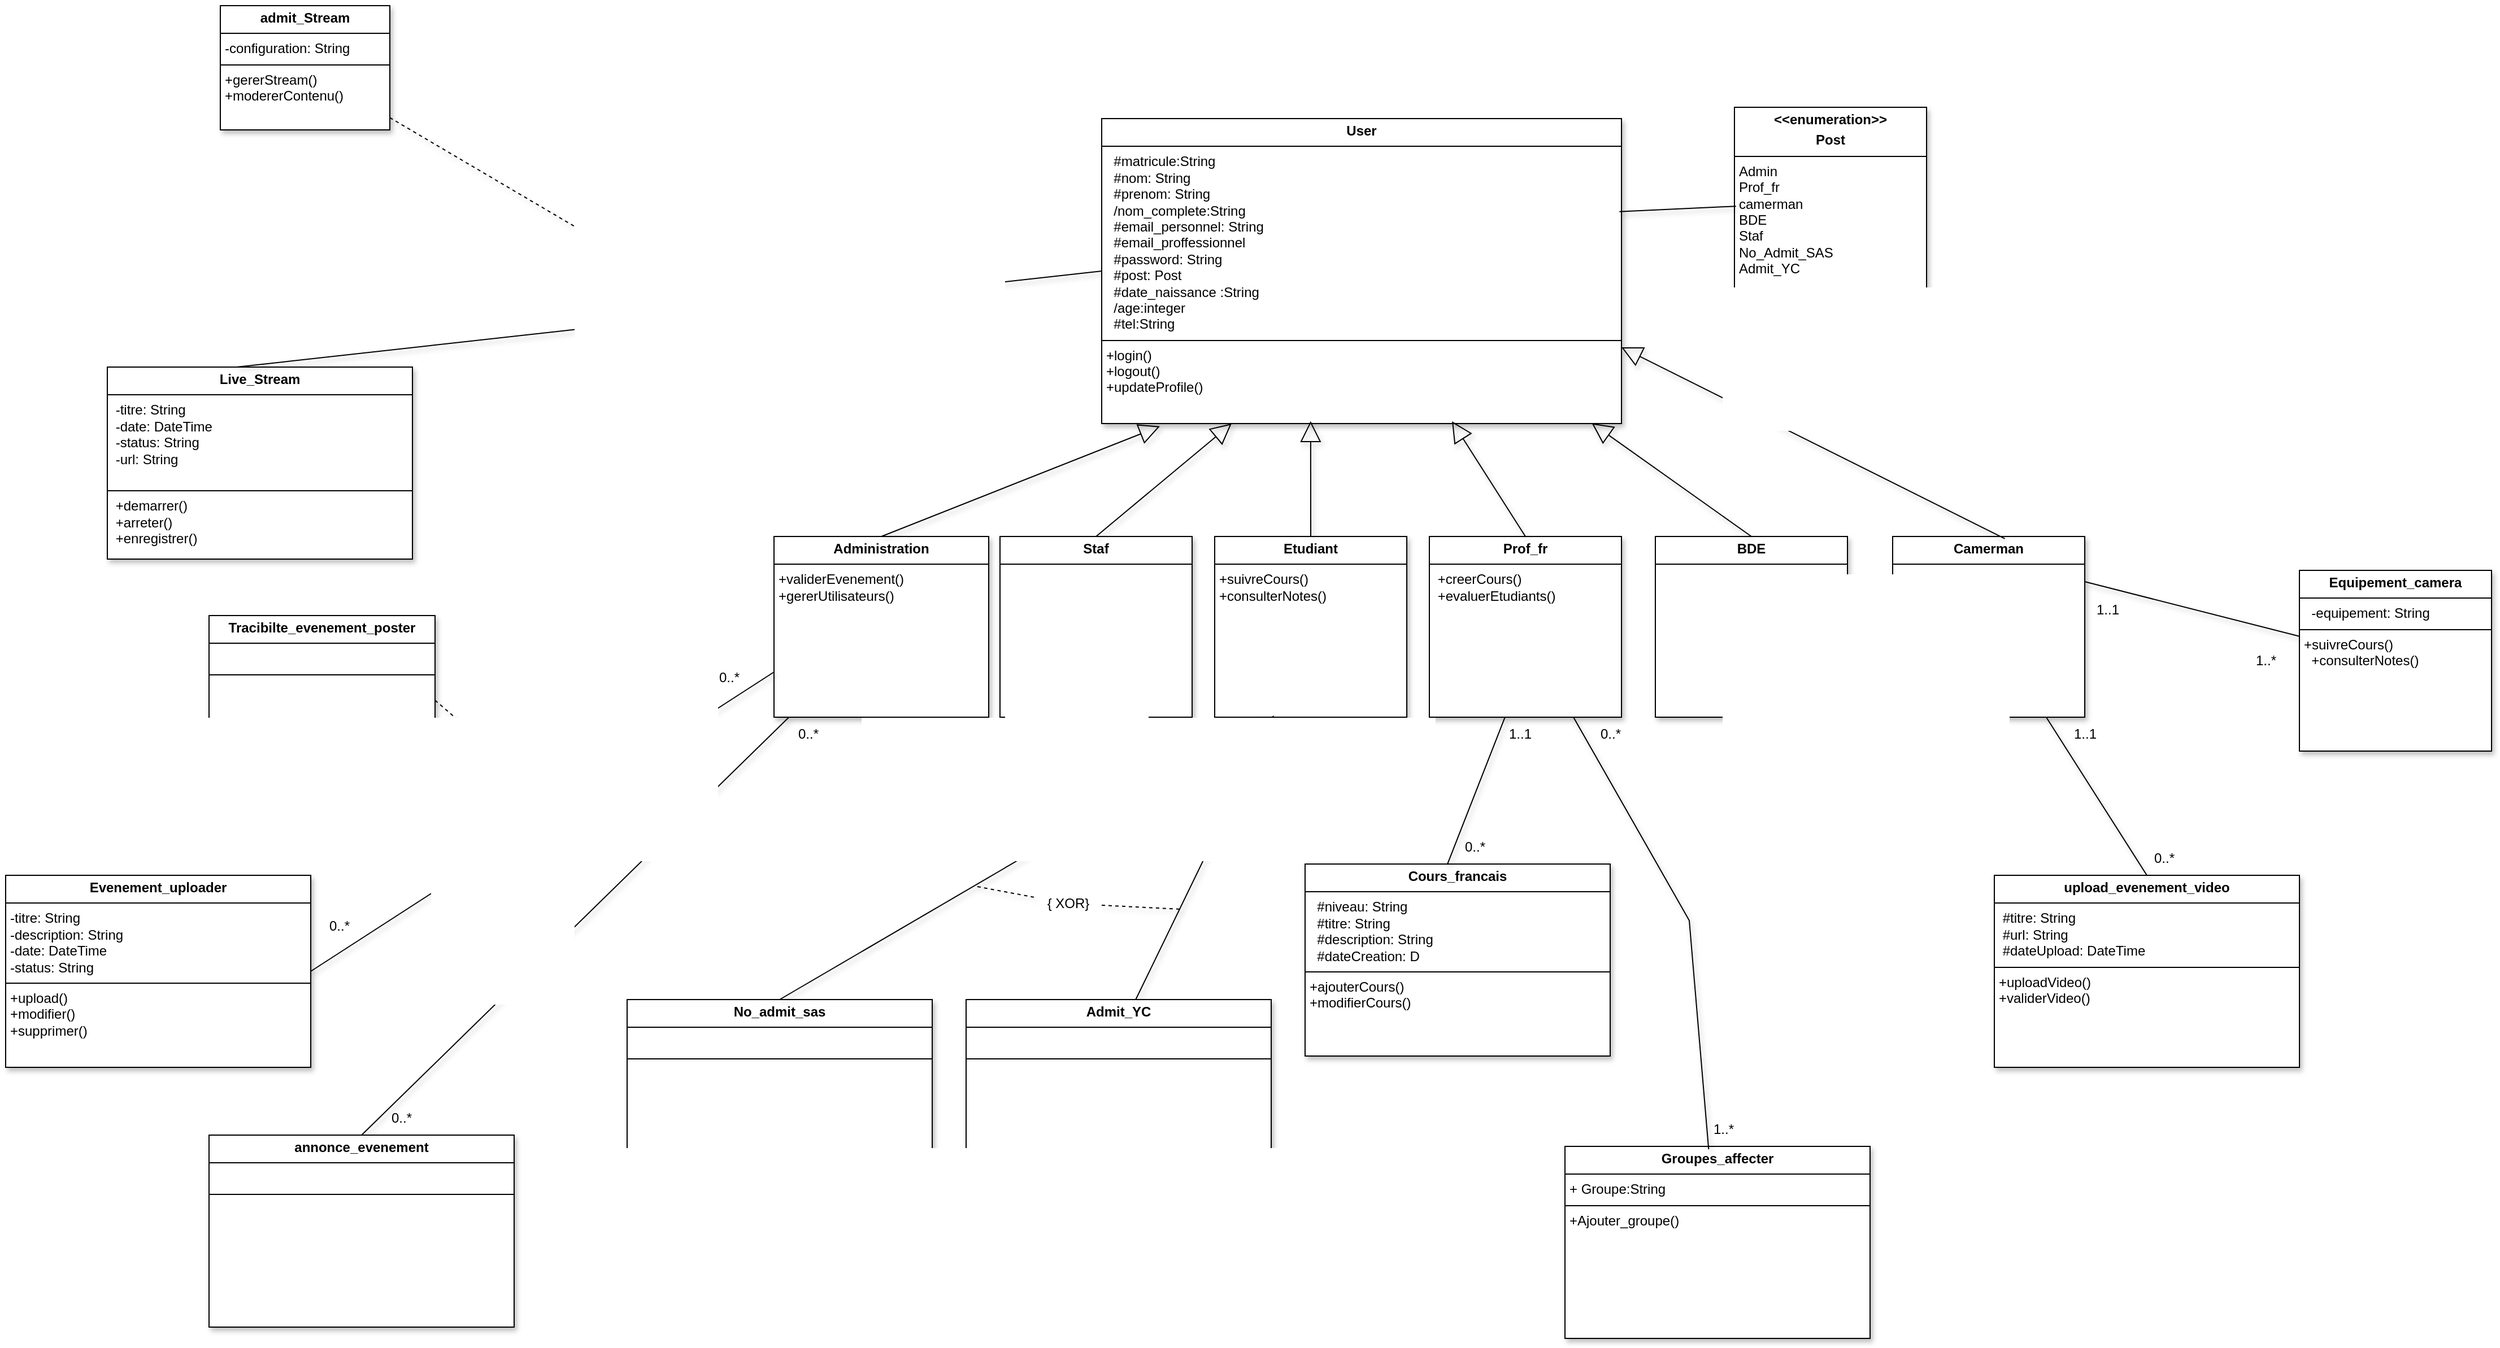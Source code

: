 <mxfile>
    <diagram id="ZcjcW7CpBkFH5tDPJKmR" name="Page-1">
        <mxGraphModel dx="3955" dy="2525" grid="1" gridSize="10" guides="1" tooltips="1" connect="1" arrows="1" fold="1" page="1" pageScale="1" pageWidth="850" pageHeight="1100" math="0" shadow="0">
            <root>
                <mxCell id="0"/>
                <mxCell id="1" parent="0"/>
                <mxCell id="54" value="&lt;p style=&quot;margin:0px;margin-top:4px;text-align:center;&quot;&gt;&lt;b&gt;User&lt;/b&gt;&lt;/p&gt;&lt;hr size=&quot;1&quot; style=&quot;border-style:solid;&quot;&gt;&lt;p style=&quot;margin:0px;margin-left:4px;&quot;&gt;&lt;span style=&quot;background-color: transparent; color: light-dark(rgb(0, 0, 0), rgb(255, 255, 255));&quot;&gt;&amp;nbsp; #matricule:String&lt;/span&gt;&lt;/p&gt;&lt;p style=&quot;margin:0px;margin-left:4px;&quot;&gt;&lt;span style=&quot;background-color: transparent; color: light-dark(rgb(0, 0, 0), rgb(255, 255, 255));&quot;&gt;&amp;nbsp; #nom: String&lt;/span&gt;&lt;/p&gt;&lt;p style=&quot;margin:0px;margin-left:4px;&quot;&gt;&amp;nbsp; #prenom: String&lt;/p&gt;&lt;p style=&quot;margin:0px;margin-left:4px;&quot;&gt;&amp;nbsp; /nom_complete:String&lt;/p&gt;&lt;p style=&quot;margin:0px;margin-left:4px;&quot;&gt;&amp;nbsp; #email_personnel: String&lt;/p&gt;&lt;p style=&quot;margin:0px;margin-left:4px;&quot;&gt;&amp;nbsp; #email_proffessionnel&lt;/p&gt;&lt;p style=&quot;margin:0px;margin-left:4px;&quot;&gt;&amp;nbsp; #password: String&lt;/p&gt;&lt;p style=&quot;margin:0px;margin-left:4px;&quot;&gt;&amp;nbsp; #post: Post&lt;/p&gt;&lt;p style=&quot;margin:0px;margin-left:4px;&quot;&gt;&amp;nbsp; #date_naissance :String&lt;/p&gt;&lt;p style=&quot;margin:0px;margin-left:4px;&quot;&gt;&amp;nbsp; /age:integer&lt;/p&gt;&lt;p style=&quot;margin:0px;margin-left:4px;&quot;&gt;&amp;nbsp; #tel:String&lt;/p&gt;&lt;hr size=&quot;1&quot; style=&quot;border-style:solid;&quot;&gt;&lt;p style=&quot;margin: 0px 0px 0px 4px;&quot;&gt;+login()&lt;/p&gt;&lt;p style=&quot;margin: 0px 0px 0px 4px;&quot;&gt;+logout()&lt;/p&gt;&lt;p style=&quot;margin: 0px 0px 0px 4px;&quot;&gt;+updateProfile()&lt;/p&gt;" style="verticalAlign=top;align=left;overflow=fill;html=1;whiteSpace=wrap;shadow=1;" vertex="1" parent="1">
                    <mxGeometry x="390" y="-150" width="460" height="270" as="geometry"/>
                </mxCell>
                <mxCell id="55" value="&lt;p style=&quot;margin:0px;margin-top:4px;text-align:center;&quot;&gt;&lt;b&gt;Administration&lt;/b&gt;&lt;/p&gt;&lt;hr size=&quot;1&quot; style=&quot;border-style:solid;&quot;&gt;&lt;p style=&quot;margin:0px;margin-left:4px;&quot;&gt;+validerEvenement()&lt;/p&gt;&lt;p style=&quot;margin:0px;margin-left:4px;&quot;&gt;+gererUtilisateurs()&lt;/p&gt;" style="verticalAlign=top;align=left;overflow=fill;html=1;whiteSpace=wrap;shadow=1;" vertex="1" parent="1">
                    <mxGeometry x="100" y="220" width="190" height="160" as="geometry"/>
                </mxCell>
                <mxCell id="56" value="&lt;p style=&quot;margin:0px;margin-top:4px;text-align:center;&quot;&gt;&lt;b&gt;Staf&lt;/b&gt;&lt;/p&gt;&lt;hr size=&quot;1&quot; style=&quot;border-style:solid;&quot;&gt;&lt;p style=&quot;margin:0px;margin-left:4px;&quot;&gt;&lt;/p&gt;&lt;p style=&quot;margin:0px;margin-left:4px;&quot;&gt;&lt;br&gt;&lt;/p&gt;" style="verticalAlign=top;align=left;overflow=fill;html=1;whiteSpace=wrap;shadow=1;" vertex="1" parent="1">
                    <mxGeometry x="300" y="220" width="170" height="160" as="geometry"/>
                </mxCell>
                <mxCell id="57" value="&lt;p style=&quot;margin:0px;margin-top:4px;text-align:center;&quot;&gt;&lt;b&gt;Etudiant&lt;/b&gt;&lt;/p&gt;&lt;hr size=&quot;1&quot; style=&quot;border-style:solid;&quot;&gt;&lt;p style=&quot;margin:0px;margin-left:4px;&quot;&gt;+suivreCours()&lt;/p&gt;&lt;p style=&quot;margin:0px;margin-left:4px;&quot;&gt;+consulterNotes()&lt;/p&gt;" style="verticalAlign=top;align=left;overflow=fill;html=1;whiteSpace=wrap;shadow=1;" vertex="1" parent="1">
                    <mxGeometry x="490" y="220" width="170" height="160" as="geometry"/>
                </mxCell>
                <mxCell id="58" value="&lt;p style=&quot;margin:0px;margin-top:4px;text-align:center;&quot;&gt;&lt;b&gt;Prof_fr&lt;/b&gt;&lt;/p&gt;&lt;hr size=&quot;1&quot; style=&quot;border-style:solid;&quot;&gt;&lt;p style=&quot;margin:0px;margin-left:4px;&quot;&gt;&lt;/p&gt;&lt;p style=&quot;margin:0px;margin-left:4px;&quot;&gt;&lt;span style=&quot;background-color: transparent; color: light-dark(rgb(0, 0, 0), rgb(255, 255, 255));&quot;&gt;&amp;nbsp;+creerCours()&lt;/span&gt;&lt;/p&gt;&lt;p style=&quot;margin:0px;margin-left:4px;&quot;&gt;&amp;nbsp;+evaluerEtudiants()&lt;/p&gt;" style="verticalAlign=top;align=left;overflow=fill;html=1;whiteSpace=wrap;shadow=1;" vertex="1" parent="1">
                    <mxGeometry x="680" y="220" width="170" height="160" as="geometry"/>
                </mxCell>
                <mxCell id="59" value="&lt;p style=&quot;margin:0px;margin-top:4px;text-align:center;&quot;&gt;&lt;b&gt;BDE&lt;/b&gt;&lt;/p&gt;&lt;hr size=&quot;1&quot; style=&quot;border-style:solid;&quot;&gt;&lt;p style=&quot;margin:0px;margin-left:4px;&quot;&gt;&lt;br&gt;&lt;/p&gt;" style="verticalAlign=top;align=left;overflow=fill;html=1;whiteSpace=wrap;shadow=1;" vertex="1" parent="1">
                    <mxGeometry x="880" y="220" width="170" height="160" as="geometry"/>
                </mxCell>
                <mxCell id="60" value="&lt;p style=&quot;margin:0px;margin-top:4px;text-align:center;&quot;&gt;&lt;b&gt;Cours_francais&lt;/b&gt;&lt;/p&gt;&lt;hr size=&quot;1&quot; style=&quot;border-style:solid;&quot;&gt;&lt;p style=&quot;margin:0px;margin-left:4px;&quot;&gt;&amp;nbsp; #niveau: String&lt;/p&gt;&lt;p style=&quot;margin:0px;margin-left:4px;&quot;&gt;&amp;nbsp; #titre: String&lt;/p&gt;&lt;p style=&quot;margin:0px;margin-left:4px;&quot;&gt;&amp;nbsp; #description: String&lt;/p&gt;&lt;p style=&quot;margin:0px;margin-left:4px;&quot;&gt;&amp;nbsp; #dateCreation: D&lt;/p&gt;&lt;hr size=&quot;1&quot; style=&quot;border-style:solid;&quot;&gt;&lt;p style=&quot;margin:0px;margin-left:4px;&quot;&gt;+ajouterCours()&lt;/p&gt;&lt;p style=&quot;margin:0px;margin-left:4px;&quot;&gt;+modifierCours()&lt;/p&gt;" style="verticalAlign=top;align=left;overflow=fill;html=1;whiteSpace=wrap;shadow=1;" vertex="1" parent="1">
                    <mxGeometry x="570" y="510" width="270" height="170" as="geometry"/>
                </mxCell>
                <mxCell id="61" value="&lt;p style=&quot;margin:0px;margin-top:4px;text-align:center;&quot;&gt;&lt;b&gt;Evenement_uploader&lt;/b&gt;&lt;/p&gt;&lt;hr size=&quot;1&quot; style=&quot;border-style:solid;&quot;&gt;&lt;p style=&quot;margin:0px;margin-left:4px;&quot;&gt;-titre: String&lt;/p&gt;&lt;p style=&quot;margin:0px;margin-left:4px;&quot;&gt;-description: String&lt;/p&gt;&lt;p style=&quot;margin:0px;margin-left:4px;&quot;&gt;-date: DateTime&lt;/p&gt;&lt;p style=&quot;margin:0px;margin-left:4px;&quot;&gt;-status: String&lt;/p&gt;&lt;hr size=&quot;1&quot; style=&quot;border-style:solid;&quot;&gt;&lt;p style=&quot;margin:0px;margin-left:4px;&quot;&gt;+upload()&lt;/p&gt;&lt;p style=&quot;margin:0px;margin-left:4px;&quot;&gt;+modifier()&lt;/p&gt;&lt;p style=&quot;margin:0px;margin-left:4px;&quot;&gt;+supprimer()&lt;/p&gt;" style="verticalAlign=top;align=left;overflow=fill;html=1;whiteSpace=wrap;shadow=1;" vertex="1" parent="1">
                    <mxGeometry x="-580" y="520" width="270" height="170" as="geometry"/>
                </mxCell>
                <mxCell id="62" value="&lt;p style=&quot;margin:0px;margin-top:4px;text-align:center;&quot;&gt;&lt;b&gt;Admit_YC&lt;/b&gt;&lt;/p&gt;&lt;hr size=&quot;1&quot; style=&quot;border-style:solid;&quot;&gt;&lt;p style=&quot;margin:0px;margin-left:4px;&quot;&gt;&lt;br&gt;&lt;/p&gt;&lt;hr size=&quot;1&quot; style=&quot;border-style:solid;&quot;&gt;&lt;p style=&quot;margin:0px;margin-left:4px;&quot;&gt;&lt;br&gt;&lt;/p&gt;" style="verticalAlign=top;align=left;overflow=fill;html=1;whiteSpace=wrap;shadow=1;" vertex="1" parent="1">
                    <mxGeometry x="270" y="630" width="270" height="170" as="geometry"/>
                </mxCell>
                <mxCell id="63" value="&lt;p style=&quot;margin:0px;margin-top:4px;text-align:center;&quot;&gt;&lt;b&gt;upload_evenement_video&lt;/b&gt;&lt;/p&gt;&lt;hr size=&quot;1&quot; style=&quot;border-style:solid;&quot;&gt;&lt;p style=&quot;margin:0px;margin-left:4px;&quot;&gt;&amp;nbsp;#titre: String&lt;/p&gt;&lt;p style=&quot;margin:0px;margin-left:4px;&quot;&gt;&amp;nbsp;#url: String&lt;/p&gt;&lt;p style=&quot;margin:0px;margin-left:4px;&quot;&gt;&amp;nbsp;#dateUpload: DateTime&lt;/p&gt;&lt;hr size=&quot;1&quot; style=&quot;border-style:solid;&quot;&gt;&lt;p style=&quot;margin:0px;margin-left:4px;&quot;&gt;+uploadVideo()&lt;/p&gt;&lt;p style=&quot;margin:0px;margin-left:4px;&quot;&gt;+validerVideo()&lt;/p&gt;" style="verticalAlign=top;align=left;overflow=fill;html=1;whiteSpace=wrap;shadow=1;" vertex="1" parent="1">
                    <mxGeometry x="1180" y="520" width="270" height="170" as="geometry"/>
                </mxCell>
                <mxCell id="64" value="&lt;p style=&quot;margin:0px;margin-top:4px;text-align:center;&quot;&gt;&lt;b&gt;annonce_evenement&lt;/b&gt;&lt;/p&gt;&lt;hr size=&quot;1&quot; style=&quot;border-style:solid;&quot;&gt;&lt;p style=&quot;margin:0px;margin-left:4px;&quot;&gt;&lt;br&gt;&lt;/p&gt;&lt;hr size=&quot;1&quot; style=&quot;border-style:solid;&quot;&gt;&lt;p style=&quot;margin:0px;margin-left:4px;&quot;&gt;&lt;br&gt;&lt;/p&gt;" style="verticalAlign=top;align=left;overflow=fill;html=1;whiteSpace=wrap;shadow=1;" vertex="1" parent="1">
                    <mxGeometry x="-400" y="750" width="270" height="170" as="geometry"/>
                </mxCell>
                <mxCell id="65" value="" style="endArrow=block;endSize=16;endFill=0;html=1;rounded=0;entryX=0.112;entryY=1.009;entryDx=0;entryDy=0;entryPerimeter=0;exitX=0.5;exitY=0;exitDx=0;exitDy=0;shadow=1;" edge="1" parent="1" source="55" target="54">
                    <mxGeometry width="160" relative="1" as="geometry">
                        <mxPoint x="170" y="210" as="sourcePoint"/>
                        <mxPoint x="330" y="210" as="targetPoint"/>
                    </mxGeometry>
                </mxCell>
                <mxCell id="66" value="" style="endArrow=block;endSize=16;endFill=0;html=1;rounded=0;entryX=0.25;entryY=1;entryDx=0;entryDy=0;exitX=0.5;exitY=0;exitDx=0;exitDy=0;shadow=1;" edge="1" parent="1" source="56" target="54">
                    <mxGeometry width="160" relative="1" as="geometry">
                        <mxPoint x="300" y="220" as="sourcePoint"/>
                        <mxPoint x="547" y="122" as="targetPoint"/>
                    </mxGeometry>
                </mxCell>
                <mxCell id="67" value="" style="endArrow=block;endSize=16;endFill=0;html=1;rounded=0;entryX=0.402;entryY=0.992;entryDx=0;entryDy=0;entryPerimeter=0;exitX=0.5;exitY=0;exitDx=0;exitDy=0;shadow=1;" edge="1" parent="1" source="57" target="54">
                    <mxGeometry width="160" relative="1" as="geometry">
                        <mxPoint x="570" y="210" as="sourcePoint"/>
                        <mxPoint x="515" y="130" as="targetPoint"/>
                    </mxGeometry>
                </mxCell>
                <mxCell id="68" value="" style="endArrow=block;endSize=16;endFill=0;html=1;rounded=0;entryX=0.402;entryY=0.992;entryDx=0;entryDy=0;entryPerimeter=0;exitX=0.5;exitY=0;exitDx=0;exitDy=0;shadow=1;" edge="1" parent="1" source="58">
                    <mxGeometry width="160" relative="1" as="geometry">
                        <mxPoint x="700" y="220" as="sourcePoint"/>
                        <mxPoint x="700" y="118" as="targetPoint"/>
                    </mxGeometry>
                </mxCell>
                <mxCell id="69" value="" style="endArrow=block;endSize=16;endFill=0;html=1;rounded=0;entryX=0.943;entryY=0.999;entryDx=0;entryDy=0;entryPerimeter=0;exitX=0.5;exitY=0;exitDx=0;exitDy=0;shadow=1;" edge="1" parent="1" source="59" target="54">
                    <mxGeometry width="160" relative="1" as="geometry">
                        <mxPoint x="775" y="230" as="sourcePoint"/>
                        <mxPoint x="710" y="128" as="targetPoint"/>
                    </mxGeometry>
                </mxCell>
                <mxCell id="70" value="&lt;p style=&quot;margin:0px;margin-top:4px;text-align:center;&quot;&gt;&lt;b&gt;Camerman&lt;/b&gt;&lt;/p&gt;&lt;hr size=&quot;1&quot; style=&quot;border-style:solid;&quot;&gt;&lt;p style=&quot;margin:0px;margin-left:4px;&quot;&gt;&lt;/p&gt;&lt;p style=&quot;margin:0px;margin-left:4px;&quot;&gt;&lt;br&gt;&lt;/p&gt;" style="verticalAlign=top;align=left;overflow=fill;html=1;whiteSpace=wrap;shadow=1;" vertex="1" parent="1">
                    <mxGeometry x="1090" y="220" width="170" height="160" as="geometry"/>
                </mxCell>
                <mxCell id="71" value="" style="endArrow=block;endSize=16;endFill=0;html=1;rounded=0;entryX=1;entryY=0.75;entryDx=0;entryDy=0;exitX=0.584;exitY=0.012;exitDx=0;exitDy=0;exitPerimeter=0;shadow=1;" edge="1" parent="1" source="70" target="54">
                    <mxGeometry width="160" relative="1" as="geometry">
                        <mxPoint x="975" y="230" as="sourcePoint"/>
                        <mxPoint x="834" y="130" as="targetPoint"/>
                    </mxGeometry>
                </mxCell>
                <mxCell id="72" value="" style="endArrow=none;html=1;rounded=0;entryX=0.394;entryY=0.999;entryDx=0;entryDy=0;entryPerimeter=0;exitX=0.466;exitY=0.003;exitDx=0;exitDy=0;exitPerimeter=0;shadow=1;" edge="1" parent="1" source="60" target="58">
                    <mxGeometry width="50" height="50" relative="1" as="geometry">
                        <mxPoint x="590" y="500" as="sourcePoint"/>
                        <mxPoint x="640" y="450" as="targetPoint"/>
                    </mxGeometry>
                </mxCell>
                <mxCell id="73" value="0..*" style="text;html=1;align=center;verticalAlign=middle;resizable=0;points=[];autosize=1;strokeColor=none;fillColor=none;shadow=1;" vertex="1" parent="1">
                    <mxGeometry x="700" y="480" width="40" height="30" as="geometry"/>
                </mxCell>
                <mxCell id="74" value="1..1" style="text;html=1;align=center;verticalAlign=middle;resizable=0;points=[];autosize=1;strokeColor=none;fillColor=none;shadow=1;" vertex="1" parent="1">
                    <mxGeometry x="740" y="380" width="40" height="30" as="geometry"/>
                </mxCell>
                <mxCell id="75" value="&lt;p style=&quot;margin:0px;margin-top:4px;text-align:center;&quot;&gt;&lt;b&gt;Live_Stream&lt;/b&gt;&lt;/p&gt;&lt;hr size=&quot;1&quot; style=&quot;border-style:solid;&quot;&gt;&lt;p style=&quot;margin:0px;margin-left:4px;&quot;&gt;&amp;nbsp;-titre: String&lt;/p&gt;&lt;p style=&quot;margin:0px;margin-left:4px;&quot;&gt;&amp;nbsp;-date: DateTime&lt;/p&gt;&lt;p style=&quot;margin:0px;margin-left:4px;&quot;&gt;&amp;nbsp;-status: String&lt;/p&gt;&lt;p style=&quot;margin:0px;margin-left:4px;&quot;&gt;&amp;nbsp;-url: String&lt;/p&gt;&lt;div&gt;&lt;br&gt;&lt;/div&gt;&lt;hr size=&quot;1&quot; style=&quot;border-style:solid;&quot;&gt;&lt;p style=&quot;margin:0px;margin-left:4px;&quot;&gt;&amp;nbsp;+demarrer()&lt;/p&gt;&lt;p style=&quot;margin:0px;margin-left:4px;&quot;&gt;&amp;nbsp;+arreter()&lt;/p&gt;&lt;p style=&quot;margin:0px;margin-left:4px;&quot;&gt;&amp;nbsp;+enregistrer()&lt;/p&gt;" style="verticalAlign=top;align=left;overflow=fill;html=1;whiteSpace=wrap;shadow=1;" vertex="1" parent="1">
                    <mxGeometry x="-490" y="70" width="270" height="170" as="geometry"/>
                </mxCell>
                <mxCell id="76" value="&lt;p style=&quot;margin:0px;margin-top:4px;text-align:center;&quot;&gt;&lt;b&gt;admit_Stream&lt;/b&gt;&lt;/p&gt;&lt;hr size=&quot;1&quot; style=&quot;border-style:solid;&quot;&gt;&lt;p style=&quot;margin:0px;margin-left:4px;&quot;&gt;-configuration: String&lt;/p&gt;&lt;hr size=&quot;1&quot; style=&quot;border-style:solid;&quot;&gt;&lt;p style=&quot;margin:0px;margin-left:4px;&quot;&gt;+gererStream()&lt;/p&gt;&lt;p style=&quot;margin:0px;margin-left:4px;&quot;&gt;+modererContenu()&lt;/p&gt;" style="verticalAlign=top;align=left;overflow=fill;html=1;whiteSpace=wrap;shadow=1;" vertex="1" parent="1">
                    <mxGeometry x="-390" y="-250" width="150" height="110" as="geometry"/>
                </mxCell>
                <mxCell id="77" value="" style="endArrow=none;html=1;rounded=0;entryX=0;entryY=0.5;entryDx=0;entryDy=0;exitX=0.424;exitY=0;exitDx=0;exitDy=0;exitPerimeter=0;shadow=1;" edge="1" parent="1" source="75" target="54">
                    <mxGeometry width="50" height="50" relative="1" as="geometry">
                        <mxPoint x="130" y="160" as="sourcePoint"/>
                        <mxPoint x="180" y="110" as="targetPoint"/>
                    </mxGeometry>
                </mxCell>
                <mxCell id="78" value="" style="endArrow=none;dashed=1;html=1;rounded=0;shadow=1;" edge="1" parent="1" source="76">
                    <mxGeometry width="50" height="50" relative="1" as="geometry">
                        <mxPoint x="130" y="160" as="sourcePoint"/>
                        <mxPoint x="50" y="20" as="targetPoint"/>
                    </mxGeometry>
                </mxCell>
                <mxCell id="79" value="&lt;p style=&quot;margin:0px;margin-top:4px;text-align:center;&quot;&gt;&lt;b&gt;No_admit_sas&lt;/b&gt;&lt;/p&gt;&lt;hr size=&quot;1&quot; style=&quot;border-style:solid;&quot;&gt;&lt;p style=&quot;margin:0px;margin-left:4px;&quot;&gt;&lt;br&gt;&lt;/p&gt;&lt;hr size=&quot;1&quot; style=&quot;border-style:solid;&quot;&gt;&lt;p style=&quot;margin:0px;margin-left:4px;&quot;&gt;&lt;br&gt;&lt;/p&gt;" style="verticalAlign=top;align=left;overflow=fill;html=1;whiteSpace=wrap;shadow=1;" vertex="1" parent="1">
                    <mxGeometry x="-30" y="630" width="270" height="170" as="geometry"/>
                </mxCell>
                <mxCell id="80" value="" style="endArrow=block;endSize=16;endFill=0;html=1;rounded=0;entryX=0.25;entryY=1;entryDx=0;entryDy=0;exitX=0.5;exitY=0;exitDx=0;exitDy=0;shadow=1;" edge="1" parent="1" source="79" target="57">
                    <mxGeometry width="160" relative="1" as="geometry">
                        <mxPoint x="205" y="230" as="sourcePoint"/>
                        <mxPoint x="452" y="132" as="targetPoint"/>
                    </mxGeometry>
                </mxCell>
                <mxCell id="81" value="" style="endArrow=block;endSize=16;endFill=0;html=1;rounded=0;entryX=0.307;entryY=0.99;entryDx=0;entryDy=0;exitX=0.556;exitY=0;exitDx=0;exitDy=0;exitPerimeter=0;entryPerimeter=0;shadow=1;" edge="1" parent="1" source="62" target="57">
                    <mxGeometry width="160" relative="1" as="geometry">
                        <mxPoint x="115" y="640" as="sourcePoint"/>
                        <mxPoint x="543" y="390" as="targetPoint"/>
                    </mxGeometry>
                </mxCell>
                <mxCell id="82" value="" style="endArrow=none;html=1;rounded=0;exitX=0.5;exitY=0;exitDx=0;exitDy=0;shadow=1;" edge="1" parent="1" source="64" target="55">
                    <mxGeometry width="50" height="50" relative="1" as="geometry">
                        <mxPoint x="50" y="590" as="sourcePoint"/>
                        <mxPoint x="100" y="540" as="targetPoint"/>
                    </mxGeometry>
                </mxCell>
                <mxCell id="83" value="0..*" style="text;html=1;align=center;verticalAlign=middle;resizable=0;points=[];autosize=1;strokeColor=none;fillColor=none;shadow=1;" vertex="1" parent="1">
                    <mxGeometry x="-250" y="720" width="40" height="30" as="geometry"/>
                </mxCell>
                <mxCell id="84" value="0..*" style="text;html=1;align=center;verticalAlign=middle;resizable=0;points=[];autosize=1;strokeColor=none;fillColor=none;shadow=1;" vertex="1" parent="1">
                    <mxGeometry x="110" y="380" width="40" height="30" as="geometry"/>
                </mxCell>
                <mxCell id="85" value="" style="endArrow=none;html=1;rounded=0;exitX=0.5;exitY=0;exitDx=0;exitDy=0;shadow=1;" edge="1" parent="1" source="63" target="70">
                    <mxGeometry width="50" height="50" relative="1" as="geometry">
                        <mxPoint x="1310" y="510" as="sourcePoint"/>
                        <mxPoint x="1290" y="390" as="targetPoint"/>
                    </mxGeometry>
                </mxCell>
                <mxCell id="86" value="0..*" style="text;html=1;align=center;verticalAlign=middle;resizable=0;points=[];autosize=1;strokeColor=none;fillColor=none;shadow=1;" vertex="1" parent="1">
                    <mxGeometry x="1310" y="490" width="40" height="30" as="geometry"/>
                </mxCell>
                <mxCell id="87" value="1..1" style="text;html=1;align=center;verticalAlign=middle;resizable=0;points=[];autosize=1;strokeColor=none;fillColor=none;shadow=1;" vertex="1" parent="1">
                    <mxGeometry x="1240" y="380" width="40" height="30" as="geometry"/>
                </mxCell>
                <mxCell id="88" value="" style="endArrow=none;html=1;rounded=0;exitX=1;exitY=0.5;exitDx=0;exitDy=0;entryX=0;entryY=0.75;entryDx=0;entryDy=0;shadow=1;" edge="1" parent="1" source="61" target="55">
                    <mxGeometry width="50" height="50" relative="1" as="geometry">
                        <mxPoint x="-255" y="760" as="sourcePoint"/>
                        <mxPoint x="123" y="390" as="targetPoint"/>
                    </mxGeometry>
                </mxCell>
                <mxCell id="89" value="0..*" style="text;html=1;align=center;verticalAlign=middle;resizable=0;points=[];autosize=1;strokeColor=none;fillColor=none;shadow=1;" vertex="1" parent="1">
                    <mxGeometry x="-305" y="550" width="40" height="30" as="geometry"/>
                </mxCell>
                <mxCell id="90" value="0..*" style="text;html=1;align=center;verticalAlign=middle;resizable=0;points=[];autosize=1;strokeColor=none;fillColor=none;shadow=1;" vertex="1" parent="1">
                    <mxGeometry x="40" y="330" width="40" height="30" as="geometry"/>
                </mxCell>
                <mxCell id="91" value="&lt;p style=&quot;margin:0px;margin-top:4px;text-align:center;&quot;&gt;&lt;b&gt;Tracibilte_evenement_poster&lt;/b&gt;&lt;/p&gt;&lt;hr size=&quot;1&quot; style=&quot;border-style:solid;&quot;&gt;&lt;p style=&quot;margin:0px;margin-left:4px;&quot;&gt;&lt;br&gt;&lt;/p&gt;&lt;hr size=&quot;1&quot; style=&quot;border-style:solid;&quot;&gt;&lt;p style=&quot;margin:0px;margin-left:4px;&quot;&gt;&lt;br&gt;&lt;/p&gt;" style="verticalAlign=top;align=left;overflow=fill;html=1;whiteSpace=wrap;shadow=1;" vertex="1" parent="1">
                    <mxGeometry x="-400" y="290" width="200" height="150" as="geometry"/>
                </mxCell>
                <mxCell id="92" value="" style="endArrow=none;dashed=1;html=1;rounded=0;exitX=1;exitY=0.5;exitDx=0;exitDy=0;shadow=1;" edge="1" parent="1" source="91">
                    <mxGeometry width="50" height="50" relative="1" as="geometry">
                        <mxPoint x="20" y="410" as="sourcePoint"/>
                        <mxPoint x="-90" y="460" as="targetPoint"/>
                    </mxGeometry>
                </mxCell>
                <mxCell id="93" value="&lt;p style=&quot;margin:0px;margin-top:4px;text-align:center;&quot;&gt;&lt;b&gt;Equipement_camera&lt;/b&gt;&lt;/p&gt;&lt;hr size=&quot;1&quot; style=&quot;border-style:solid;&quot;&gt;&lt;p style=&quot;margin:0px;margin-left:4px;&quot;&gt;&amp;nbsp; -equipement: String&lt;/p&gt;&lt;hr size=&quot;1&quot; style=&quot;border-style:solid;&quot;&gt;&lt;p style=&quot;margin: 0px 0px 0px 4px;&quot;&gt;+suivreCours()&lt;/p&gt;&lt;p style=&quot;margin: 0px 0px 0px 4px;&quot;&gt;&amp;nbsp; +consulterNotes()&lt;/p&gt;&lt;div&gt;&lt;br&gt;&lt;/div&gt;" style="verticalAlign=top;align=left;overflow=fill;html=1;whiteSpace=wrap;shadow=1;" vertex="1" parent="1">
                    <mxGeometry x="1450" y="250" width="170" height="160" as="geometry"/>
                </mxCell>
                <mxCell id="94" value="" style="endArrow=none;html=1;rounded=0;exitX=1;exitY=0.25;exitDx=0;exitDy=0;shadow=1;" edge="1" parent="1" source="70" target="93">
                    <mxGeometry width="50" height="50" relative="1" as="geometry">
                        <mxPoint x="1350" y="340" as="sourcePoint"/>
                        <mxPoint x="1400" y="290" as="targetPoint"/>
                    </mxGeometry>
                </mxCell>
                <mxCell id="95" value="1..*" style="text;html=1;align=center;verticalAlign=middle;resizable=0;points=[];autosize=1;strokeColor=none;fillColor=none;shadow=1;" vertex="1" parent="1">
                    <mxGeometry x="1400" y="315" width="40" height="30" as="geometry"/>
                </mxCell>
                <mxCell id="96" value="1..1" style="text;html=1;align=center;verticalAlign=middle;resizable=0;points=[];autosize=1;strokeColor=none;fillColor=none;shadow=1;" vertex="1" parent="1">
                    <mxGeometry x="1260" y="270" width="40" height="30" as="geometry"/>
                </mxCell>
                <mxCell id="97" value="" style="endArrow=none;dashed=1;html=1;rounded=0;shadow=1;" edge="1" parent="1" source="99">
                    <mxGeometry width="50" height="50" relative="1" as="geometry">
                        <mxPoint x="270" y="530" as="sourcePoint"/>
                        <mxPoint x="460" y="550" as="targetPoint"/>
                    </mxGeometry>
                </mxCell>
                <mxCell id="98" value="" style="endArrow=none;dashed=1;html=1;rounded=0;shadow=1;" edge="1" parent="1" target="99">
                    <mxGeometry width="50" height="50" relative="1" as="geometry">
                        <mxPoint x="280" y="530" as="sourcePoint"/>
                        <mxPoint x="460" y="550" as="targetPoint"/>
                    </mxGeometry>
                </mxCell>
                <mxCell id="99" value="{ XOR}" style="text;html=1;align=center;verticalAlign=middle;resizable=0;points=[];autosize=1;strokeColor=none;fillColor=none;shadow=1;" vertex="1" parent="1">
                    <mxGeometry x="330" y="530" width="60" height="30" as="geometry"/>
                </mxCell>
                <mxCell id="100" value="&lt;p style=&quot;margin:0px;margin-top:4px;text-align:center;&quot;&gt;&lt;b&gt;&amp;lt;&amp;lt;enumeration&amp;gt;&amp;gt;&lt;/b&gt;&lt;/p&gt;&lt;p style=&quot;margin:0px;margin-top:4px;text-align:center;&quot;&gt;&lt;b&gt;Post&lt;/b&gt;&lt;/p&gt;&lt;hr size=&quot;1&quot; style=&quot;border-style:solid;&quot;&gt;&lt;p style=&quot;margin:0px;margin-left:4px;&quot;&gt;&lt;/p&gt;&lt;p style=&quot;margin:0px;margin-left:4px;&quot;&gt;Admin&lt;/p&gt;&lt;p style=&quot;margin:0px;margin-left:4px;&quot;&gt;Prof_fr&lt;/p&gt;&lt;p style=&quot;margin:0px;margin-left:4px;&quot;&gt;camerman&lt;/p&gt;&lt;p style=&quot;margin:0px;margin-left:4px;&quot;&gt;BDE&lt;/p&gt;&lt;p style=&quot;margin:0px;margin-left:4px;&quot;&gt;Staf&lt;/p&gt;&lt;p style=&quot;margin:0px;margin-left:4px;&quot;&gt;No_Admit_SAS&lt;/p&gt;&lt;p style=&quot;margin:0px;margin-left:4px;&quot;&gt;Admit_YC&lt;/p&gt;&lt;p style=&quot;margin:0px;margin-left:4px;&quot;&gt;&lt;br&gt;&lt;/p&gt;&lt;p style=&quot;margin:0px;margin-left:4px;&quot;&gt;&lt;br&gt;&lt;/p&gt;&lt;p style=&quot;margin:0px;margin-left:4px;&quot;&gt;&lt;br&gt;&lt;/p&gt;" style="verticalAlign=top;align=left;overflow=fill;html=1;whiteSpace=wrap;shadow=1;" vertex="1" parent="1">
                    <mxGeometry x="950" y="-160" width="170" height="200" as="geometry"/>
                </mxCell>
                <mxCell id="101" value="" style="endArrow=none;html=1;rounded=0;entryX=0.008;entryY=0.438;entryDx=0;entryDy=0;entryPerimeter=0;exitX=0.996;exitY=0.305;exitDx=0;exitDy=0;exitPerimeter=0;shadow=1;" edge="1" parent="1" source="54" target="100">
                    <mxGeometry width="50" height="50" relative="1" as="geometry">
                        <mxPoint x="870" y="-20" as="sourcePoint"/>
                        <mxPoint x="920" y="-70" as="targetPoint"/>
                    </mxGeometry>
                </mxCell>
                <mxCell id="102" value="&lt;p style=&quot;margin:0px;margin-top:4px;text-align:center;&quot;&gt;&lt;b&gt;Groupes_affecter&lt;/b&gt;&lt;/p&gt;&lt;hr size=&quot;1&quot; style=&quot;border-style:solid;&quot;&gt;&lt;p style=&quot;margin:0px;margin-left:4px;&quot;&gt;+ Groupe:String&lt;/p&gt;&lt;hr size=&quot;1&quot; style=&quot;border-style:solid;&quot;&gt;&lt;p style=&quot;margin:0px;margin-left:4px;&quot;&gt;+Ajouter_groupe()&lt;/p&gt;" style="verticalAlign=top;align=left;overflow=fill;html=1;whiteSpace=wrap;shadow=1;" vertex="1" parent="1">
                    <mxGeometry x="800" y="760" width="270" height="170" as="geometry"/>
                </mxCell>
                <mxCell id="103" value="" style="endArrow=none;html=1;rounded=0;exitX=0.471;exitY=0.015;exitDx=0;exitDy=0;exitPerimeter=0;entryX=0.75;entryY=1;entryDx=0;entryDy=0;shadow=1;" edge="1" parent="1" source="102" target="58">
                    <mxGeometry width="50" height="50" relative="1" as="geometry">
                        <mxPoint x="730" y="640" as="sourcePoint"/>
                        <mxPoint x="780" y="590" as="targetPoint"/>
                        <Array as="points">
                            <mxPoint x="910" y="560"/>
                        </Array>
                    </mxGeometry>
                </mxCell>
                <mxCell id="104" value="1..*" style="text;html=1;align=center;verticalAlign=middle;resizable=0;points=[];autosize=1;strokeColor=none;fillColor=none;shadow=1;" vertex="1" parent="1">
                    <mxGeometry x="920" y="730" width="40" height="30" as="geometry"/>
                </mxCell>
                <mxCell id="105" value="0..*" style="text;html=1;align=center;verticalAlign=middle;resizable=0;points=[];autosize=1;strokeColor=none;fillColor=none;shadow=1;" vertex="1" parent="1">
                    <mxGeometry x="820" y="380" width="40" height="30" as="geometry"/>
                </mxCell>
            </root>
        </mxGraphModel>
    </diagram>
</mxfile>